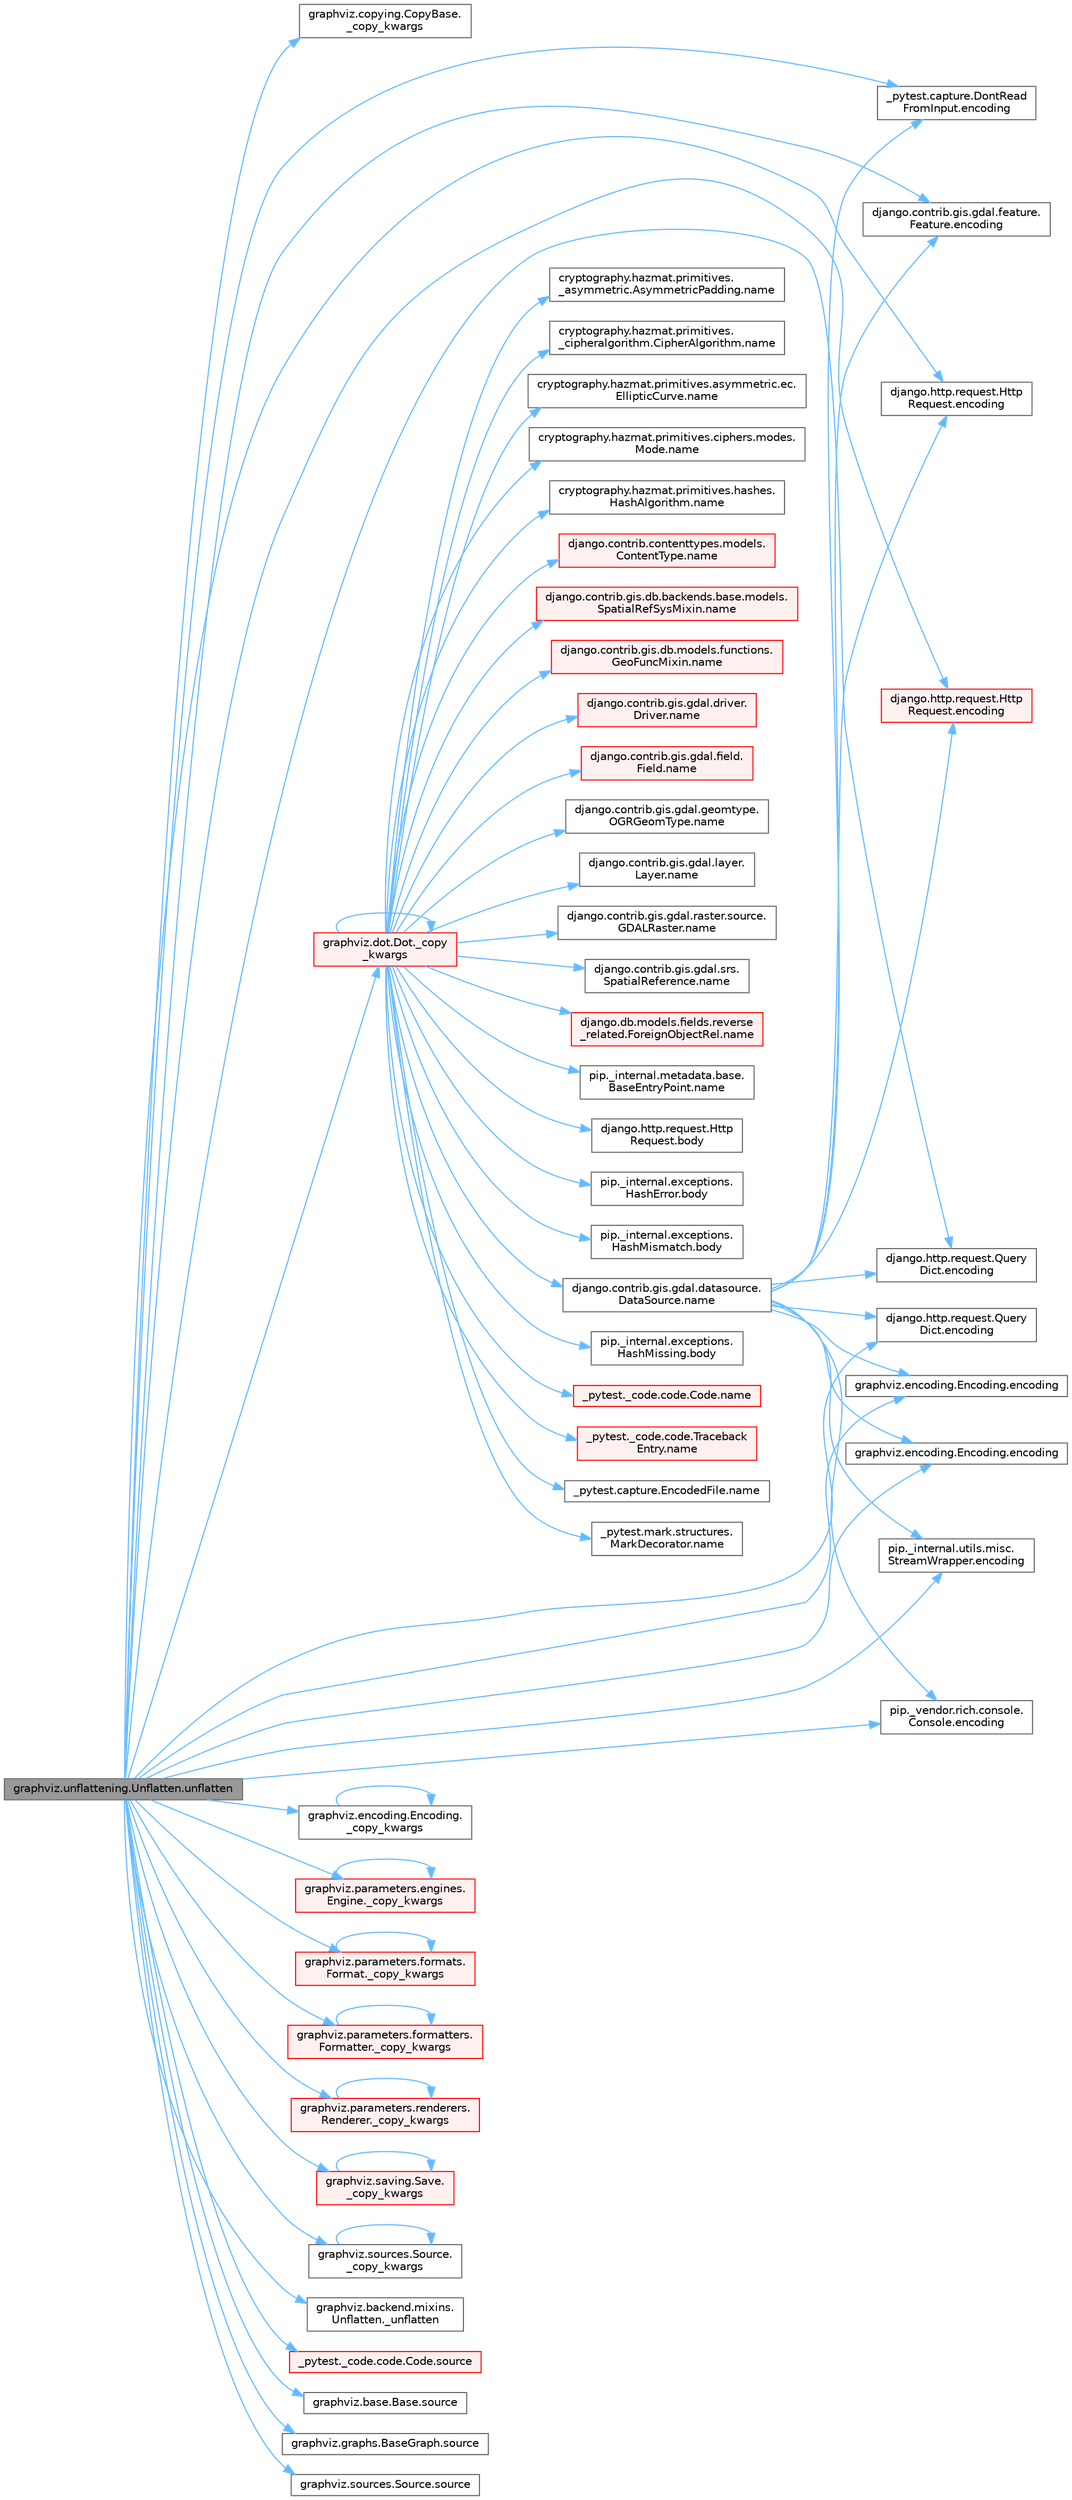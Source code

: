 digraph "graphviz.unflattening.Unflatten.unflatten"
{
 // LATEX_PDF_SIZE
  bgcolor="transparent";
  edge [fontname=Helvetica,fontsize=10,labelfontname=Helvetica,labelfontsize=10];
  node [fontname=Helvetica,fontsize=10,shape=box,height=0.2,width=0.4];
  rankdir="LR";
  Node1 [id="Node000001",label="graphviz.unflattening.Unflatten.unflatten",height=0.2,width=0.4,color="gray40", fillcolor="grey60", style="filled", fontcolor="black",tooltip=" "];
  Node1 -> Node2 [id="edge1_Node000001_Node000002",color="steelblue1",style="solid",tooltip=" "];
  Node2 [id="Node000002",label="graphviz.copying.CopyBase.\l_copy_kwargs",height=0.2,width=0.4,color="grey40", fillcolor="white", style="filled",URL="$classgraphviz_1_1copying_1_1_copy_base.html#a5d46270ce683eb1a23978f4d6639645e",tooltip=" "];
  Node1 -> Node3 [id="edge2_Node000001_Node000003",color="steelblue1",style="solid",tooltip=" "];
  Node3 [id="Node000003",label="graphviz.dot.Dot._copy\l_kwargs",height=0.2,width=0.4,color="red", fillcolor="#FFF0F0", style="filled",URL="$classgraphviz_1_1dot_1_1_dot.html#a0df662fbb99d266afde0de82227d72e9",tooltip=" "];
  Node3 -> Node3 [id="edge3_Node000003_Node000003",color="steelblue1",style="solid",tooltip=" "];
  Node3 -> Node4 [id="edge4_Node000003_Node000004",color="steelblue1",style="solid",tooltip=" "];
  Node4 [id="Node000004",label="django.http.request.Http\lRequest.body",height=0.2,width=0.4,color="grey40", fillcolor="white", style="filled",URL="$classdjango_1_1http_1_1request_1_1_http_request.html#a0c776b91cea1a69dafe5dce09b6f96f1",tooltip=" "];
  Node3 -> Node5 [id="edge5_Node000003_Node000005",color="steelblue1",style="solid",tooltip=" "];
  Node5 [id="Node000005",label="pip._internal.exceptions.\lHashError.body",height=0.2,width=0.4,color="grey40", fillcolor="white", style="filled",URL="$classpip_1_1__internal_1_1exceptions_1_1_hash_error.html#a8b1a0890122218544dd1a3e23c416431",tooltip=" "];
  Node3 -> Node6 [id="edge6_Node000003_Node000006",color="steelblue1",style="solid",tooltip=" "];
  Node6 [id="Node000006",label="pip._internal.exceptions.\lHashMismatch.body",height=0.2,width=0.4,color="grey40", fillcolor="white", style="filled",URL="$classpip_1_1__internal_1_1exceptions_1_1_hash_mismatch.html#a24c9ffc7b9a48c74ac53439d56a05dc6",tooltip=" "];
  Node3 -> Node7 [id="edge7_Node000003_Node000007",color="steelblue1",style="solid",tooltip=" "];
  Node7 [id="Node000007",label="pip._internal.exceptions.\lHashMissing.body",height=0.2,width=0.4,color="grey40", fillcolor="white", style="filled",URL="$classpip_1_1__internal_1_1exceptions_1_1_hash_missing.html#afe037f000b99010da015d0209089d6dd",tooltip=" "];
  Node3 -> Node8 [id="edge8_Node000003_Node000008",color="steelblue1",style="solid",tooltip=" "];
  Node8 [id="Node000008",label="_pytest._code.code.Code.name",height=0.2,width=0.4,color="red", fillcolor="#FFF0F0", style="filled",URL="$class__pytest_1_1__code_1_1code_1_1_code.html#a1f3cbc53ca6df4a1bab12183694b6e78",tooltip=" "];
  Node3 -> Node20 [id="edge9_Node000003_Node000020",color="steelblue1",style="solid",tooltip=" "];
  Node20 [id="Node000020",label="_pytest._code.code.Traceback\lEntry.name",height=0.2,width=0.4,color="red", fillcolor="#FFF0F0", style="filled",URL="$class__pytest_1_1__code_1_1code_1_1_traceback_entry.html#a106b95c0753f41669fbfb8ee4c11ad3d",tooltip=" "];
  Node3 -> Node22 [id="edge10_Node000003_Node000022",color="steelblue1",style="solid",tooltip=" "];
  Node22 [id="Node000022",label="_pytest.capture.EncodedFile.name",height=0.2,width=0.4,color="grey40", fillcolor="white", style="filled",URL="$class__pytest_1_1capture_1_1_encoded_file.html#a738c73b5de21c7261d9e51f71e4f0397",tooltip=" "];
  Node3 -> Node23 [id="edge11_Node000003_Node000023",color="steelblue1",style="solid",tooltip=" "];
  Node23 [id="Node000023",label="_pytest.mark.structures.\lMarkDecorator.name",height=0.2,width=0.4,color="grey40", fillcolor="white", style="filled",URL="$class__pytest_1_1mark_1_1structures_1_1_mark_decorator.html#ae8f66760cda125450e0e3bd38689c72f",tooltip=" "];
  Node3 -> Node24 [id="edge12_Node000003_Node000024",color="steelblue1",style="solid",tooltip=" "];
  Node24 [id="Node000024",label="cryptography.hazmat.primitives.\l_asymmetric.AsymmetricPadding.name",height=0.2,width=0.4,color="grey40", fillcolor="white", style="filled",URL="$classcryptography_1_1hazmat_1_1primitives_1_1__asymmetric_1_1_asymmetric_padding.html#a8f72e8284cb336861a873ed5ce0e39b5",tooltip=" "];
  Node3 -> Node25 [id="edge13_Node000003_Node000025",color="steelblue1",style="solid",tooltip=" "];
  Node25 [id="Node000025",label="cryptography.hazmat.primitives.\l_cipheralgorithm.CipherAlgorithm.name",height=0.2,width=0.4,color="grey40", fillcolor="white", style="filled",URL="$classcryptography_1_1hazmat_1_1primitives_1_1__cipheralgorithm_1_1_cipher_algorithm.html#a50567a5c3388450ab7aa883ab34a1ac7",tooltip=" "];
  Node3 -> Node26 [id="edge14_Node000003_Node000026",color="steelblue1",style="solid",tooltip=" "];
  Node26 [id="Node000026",label="cryptography.hazmat.primitives.asymmetric.ec.\lEllipticCurve.name",height=0.2,width=0.4,color="grey40", fillcolor="white", style="filled",URL="$classcryptography_1_1hazmat_1_1primitives_1_1asymmetric_1_1ec_1_1_elliptic_curve.html#a2775c4e945309a6c7ea33dace1698a60",tooltip=" "];
  Node3 -> Node27 [id="edge15_Node000003_Node000027",color="steelblue1",style="solid",tooltip=" "];
  Node27 [id="Node000027",label="cryptography.hazmat.primitives.ciphers.modes.\lMode.name",height=0.2,width=0.4,color="grey40", fillcolor="white", style="filled",URL="$classcryptography_1_1hazmat_1_1primitives_1_1ciphers_1_1modes_1_1_mode.html#a99d93fd1370a2abbb5bb5cffbd5ff0f7",tooltip=" "];
  Node3 -> Node28 [id="edge16_Node000003_Node000028",color="steelblue1",style="solid",tooltip=" "];
  Node28 [id="Node000028",label="cryptography.hazmat.primitives.hashes.\lHashAlgorithm.name",height=0.2,width=0.4,color="grey40", fillcolor="white", style="filled",URL="$classcryptography_1_1hazmat_1_1primitives_1_1hashes_1_1_hash_algorithm.html#a42c7e1582d9b46a015774af9e5cbbb0b",tooltip=" "];
  Node3 -> Node29 [id="edge17_Node000003_Node000029",color="steelblue1",style="solid",tooltip=" "];
  Node29 [id="Node000029",label="django.contrib.contenttypes.models.\lContentType.name",height=0.2,width=0.4,color="red", fillcolor="#FFF0F0", style="filled",URL="$classdjango_1_1contrib_1_1contenttypes_1_1models_1_1_content_type.html#a305b62f56597bb2e4823dcf5e6ccdcf8",tooltip=" "];
  Node3 -> Node31 [id="edge18_Node000003_Node000031",color="steelblue1",style="solid",tooltip=" "];
  Node31 [id="Node000031",label="django.contrib.gis.db.backends.base.models.\lSpatialRefSysMixin.name",height=0.2,width=0.4,color="red", fillcolor="#FFF0F0", style="filled",URL="$classdjango_1_1contrib_1_1gis_1_1db_1_1backends_1_1base_1_1models_1_1_spatial_ref_sys_mixin.html#a56fe36e786b49160249395f453dd1cab",tooltip=" "];
  Node3 -> Node61 [id="edge19_Node000003_Node000061",color="steelblue1",style="solid",tooltip=" "];
  Node61 [id="Node000061",label="django.contrib.gis.db.models.functions.\lGeoFuncMixin.name",height=0.2,width=0.4,color="red", fillcolor="#FFF0F0", style="filled",URL="$classdjango_1_1contrib_1_1gis_1_1db_1_1models_1_1functions_1_1_geo_func_mixin.html#adeeb6b2c9db337396468712e919af622",tooltip=" "];
  Node3 -> Node62 [id="edge20_Node000003_Node000062",color="steelblue1",style="solid",tooltip=" "];
  Node62 [id="Node000062",label="django.contrib.gis.gdal.datasource.\lDataSource.name",height=0.2,width=0.4,color="grey40", fillcolor="white", style="filled",URL="$classdjango_1_1contrib_1_1gis_1_1gdal_1_1datasource_1_1_data_source.html#aaa98728c7ef6f4d96c689550e8af3ed5",tooltip=" "];
  Node62 -> Node63 [id="edge21_Node000062_Node000063",color="steelblue1",style="solid",tooltip=" "];
  Node63 [id="Node000063",label="_pytest.capture.DontRead\lFromInput.encoding",height=0.2,width=0.4,color="grey40", fillcolor="white", style="filled",URL="$class__pytest_1_1capture_1_1_dont_read_from_input.html#a40a0e1b26db1f2cf579f1ab5d3903097",tooltip=" "];
  Node62 -> Node64 [id="edge22_Node000062_Node000064",color="steelblue1",style="solid",tooltip=" "];
  Node64 [id="Node000064",label="django.contrib.gis.gdal.feature.\lFeature.encoding",height=0.2,width=0.4,color="grey40", fillcolor="white", style="filled",URL="$classdjango_1_1contrib_1_1gis_1_1gdal_1_1feature_1_1_feature.html#a61ef7866406f46787c45d0040e4f2588",tooltip=" "];
  Node62 -> Node65 [id="edge23_Node000062_Node000065",color="steelblue1",style="solid",tooltip=" "];
  Node65 [id="Node000065",label="django.http.request.Http\lRequest.encoding",height=0.2,width=0.4,color="grey40", fillcolor="white", style="filled",URL="$classdjango_1_1http_1_1request_1_1_http_request.html#affc440df209dd1fb33d63b8fce39f3b2",tooltip=" "];
  Node62 -> Node66 [id="edge24_Node000062_Node000066",color="steelblue1",style="solid",tooltip=" "];
  Node66 [id="Node000066",label="django.http.request.Http\lRequest.encoding",height=0.2,width=0.4,color="red", fillcolor="#FFF0F0", style="filled",URL="$classdjango_1_1http_1_1request_1_1_http_request.html#a09c32945992a963608d955c2618ead79",tooltip=" "];
  Node62 -> Node70 [id="edge25_Node000062_Node000070",color="steelblue1",style="solid",tooltip=" "];
  Node70 [id="Node000070",label="django.http.request.Query\lDict.encoding",height=0.2,width=0.4,color="grey40", fillcolor="white", style="filled",URL="$classdjango_1_1http_1_1request_1_1_query_dict.html#ae1a9e4aa8ebe4d1dd0aa02e9388b0acd",tooltip=" "];
  Node62 -> Node71 [id="edge26_Node000062_Node000071",color="steelblue1",style="solid",tooltip=" "];
  Node71 [id="Node000071",label="django.http.request.Query\lDict.encoding",height=0.2,width=0.4,color="grey40", fillcolor="white", style="filled",URL="$classdjango_1_1http_1_1request_1_1_query_dict.html#aade836c6d0fadbe21ef181917ca28ea8",tooltip=" "];
  Node62 -> Node72 [id="edge27_Node000062_Node000072",color="steelblue1",style="solid",tooltip=" "];
  Node72 [id="Node000072",label="graphviz.encoding.Encoding.encoding",height=0.2,width=0.4,color="grey40", fillcolor="white", style="filled",URL="$classgraphviz_1_1encoding_1_1_encoding.html#a4be64c43fe62823ffb51d9d4706f3c3d",tooltip=" "];
  Node62 -> Node73 [id="edge28_Node000062_Node000073",color="steelblue1",style="solid",tooltip=" "];
  Node73 [id="Node000073",label="graphviz.encoding.Encoding.encoding",height=0.2,width=0.4,color="grey40", fillcolor="white", style="filled",URL="$classgraphviz_1_1encoding_1_1_encoding.html#ade16bad413f6cc9b3776aa3c580e7251",tooltip=" "];
  Node62 -> Node74 [id="edge29_Node000062_Node000074",color="steelblue1",style="solid",tooltip=" "];
  Node74 [id="Node000074",label="pip._internal.utils.misc.\lStreamWrapper.encoding",height=0.2,width=0.4,color="grey40", fillcolor="white", style="filled",URL="$classpip_1_1__internal_1_1utils_1_1misc_1_1_stream_wrapper.html#ae516d377684b88c1d5ed9b0b670a2a0b",tooltip=" "];
  Node62 -> Node75 [id="edge30_Node000062_Node000075",color="steelblue1",style="solid",tooltip=" "];
  Node75 [id="Node000075",label="pip._vendor.rich.console.\lConsole.encoding",height=0.2,width=0.4,color="grey40", fillcolor="white", style="filled",URL="$classpip_1_1__vendor_1_1rich_1_1console_1_1_console.html#aaa95f0495607d199f34c4ebd90ea1cfe",tooltip=" "];
  Node3 -> Node76 [id="edge31_Node000003_Node000076",color="steelblue1",style="solid",tooltip=" "];
  Node76 [id="Node000076",label="django.contrib.gis.gdal.driver.\lDriver.name",height=0.2,width=0.4,color="red", fillcolor="#FFF0F0", style="filled",URL="$classdjango_1_1contrib_1_1gis_1_1gdal_1_1driver_1_1_driver.html#aaa5d4d1b9fd762839db84d1e56e36b7f",tooltip=" "];
  Node3 -> Node77 [id="edge32_Node000003_Node000077",color="steelblue1",style="solid",tooltip=" "];
  Node77 [id="Node000077",label="django.contrib.gis.gdal.field.\lField.name",height=0.2,width=0.4,color="red", fillcolor="#FFF0F0", style="filled",URL="$classdjango_1_1contrib_1_1gis_1_1gdal_1_1field_1_1_field.html#a28a3b0af5006d5abf34d5b1497011368",tooltip=" "];
  Node3 -> Node78 [id="edge33_Node000003_Node000078",color="steelblue1",style="solid",tooltip=" "];
  Node78 [id="Node000078",label="django.contrib.gis.gdal.geomtype.\lOGRGeomType.name",height=0.2,width=0.4,color="grey40", fillcolor="white", style="filled",URL="$classdjango_1_1contrib_1_1gis_1_1gdal_1_1geomtype_1_1_o_g_r_geom_type.html#a719b3100682ab8df79fd8a2484163b8e",tooltip=" "];
  Node3 -> Node79 [id="edge34_Node000003_Node000079",color="steelblue1",style="solid",tooltip=" "];
  Node79 [id="Node000079",label="django.contrib.gis.gdal.layer.\lLayer.name",height=0.2,width=0.4,color="grey40", fillcolor="white", style="filled",URL="$classdjango_1_1contrib_1_1gis_1_1gdal_1_1layer_1_1_layer.html#a53791d8e2fe8b1ca86b426a625e7d66c",tooltip=" "];
  Node3 -> Node80 [id="edge35_Node000003_Node000080",color="steelblue1",style="solid",tooltip=" "];
  Node80 [id="Node000080",label="django.contrib.gis.gdal.raster.source.\lGDALRaster.name",height=0.2,width=0.4,color="grey40", fillcolor="white", style="filled",URL="$classdjango_1_1contrib_1_1gis_1_1gdal_1_1raster_1_1source_1_1_g_d_a_l_raster.html#a6cca2a8eca0ab4ff2e89f0f0cce590d1",tooltip=" "];
  Node3 -> Node81 [id="edge36_Node000003_Node000081",color="steelblue1",style="solid",tooltip=" "];
  Node81 [id="Node000081",label="django.contrib.gis.gdal.srs.\lSpatialReference.name",height=0.2,width=0.4,color="grey40", fillcolor="white", style="filled",URL="$classdjango_1_1contrib_1_1gis_1_1gdal_1_1srs_1_1_spatial_reference.html#ac2c9d37b41ae1a91ca63a7046590d603",tooltip=" "];
  Node3 -> Node82 [id="edge37_Node000003_Node000082",color="steelblue1",style="solid",tooltip=" "];
  Node82 [id="Node000082",label="django.db.models.fields.reverse\l_related.ForeignObjectRel.name",height=0.2,width=0.4,color="red", fillcolor="#FFF0F0", style="filled",URL="$classdjango_1_1db_1_1models_1_1fields_1_1reverse__related_1_1_foreign_object_rel.html#a5c0c2387142987d2c9582e677e90b5d7",tooltip=" "];
  Node3 -> Node395 [id="edge38_Node000003_Node000395",color="steelblue1",style="solid",tooltip=" "];
  Node395 [id="Node000395",label="pip._internal.metadata.base.\lBaseEntryPoint.name",height=0.2,width=0.4,color="grey40", fillcolor="white", style="filled",URL="$classpip_1_1__internal_1_1metadata_1_1base_1_1_base_entry_point.html#acd0c7299966258aeb0876da26520233d",tooltip=" "];
  Node1 -> Node2531 [id="edge39_Node000001_Node002531",color="steelblue1",style="solid",tooltip=" "];
  Node2531 [id="Node002531",label="graphviz.encoding.Encoding.\l_copy_kwargs",height=0.2,width=0.4,color="grey40", fillcolor="white", style="filled",URL="$classgraphviz_1_1encoding_1_1_encoding.html#ab7d3dc465b30aac8f4a615397da57153",tooltip=" "];
  Node2531 -> Node2531 [id="edge40_Node002531_Node002531",color="steelblue1",style="solid",tooltip=" "];
  Node1 -> Node2532 [id="edge41_Node000001_Node002532",color="steelblue1",style="solid",tooltip=" "];
  Node2532 [id="Node002532",label="graphviz.parameters.engines.\lEngine._copy_kwargs",height=0.2,width=0.4,color="red", fillcolor="#FFF0F0", style="filled",URL="$classgraphviz_1_1parameters_1_1engines_1_1_engine.html#a1b295470c4e88104b1372ed987d3411f",tooltip=" "];
  Node2532 -> Node2532 [id="edge42_Node002532_Node002532",color="steelblue1",style="solid",tooltip=" "];
  Node1 -> Node2534 [id="edge43_Node000001_Node002534",color="steelblue1",style="solid",tooltip=" "];
  Node2534 [id="Node002534",label="graphviz.parameters.formats.\lFormat._copy_kwargs",height=0.2,width=0.4,color="red", fillcolor="#FFF0F0", style="filled",URL="$classgraphviz_1_1parameters_1_1formats_1_1_format.html#a41bcbad4da5d9b9a00e9d3a83ae04bca",tooltip=" "];
  Node2534 -> Node2534 [id="edge44_Node002534_Node002534",color="steelblue1",style="solid",tooltip=" "];
  Node1 -> Node2535 [id="edge45_Node000001_Node002535",color="steelblue1",style="solid",tooltip=" "];
  Node2535 [id="Node002535",label="graphviz.parameters.formatters.\lFormatter._copy_kwargs",height=0.2,width=0.4,color="red", fillcolor="#FFF0F0", style="filled",URL="$classgraphviz_1_1parameters_1_1formatters_1_1_formatter.html#abca5b2a3863d9041fb22fce834fdcfee",tooltip=" "];
  Node2535 -> Node2535 [id="edge46_Node002535_Node002535",color="steelblue1",style="solid",tooltip=" "];
  Node1 -> Node2536 [id="edge47_Node000001_Node002536",color="steelblue1",style="solid",tooltip=" "];
  Node2536 [id="Node002536",label="graphviz.parameters.renderers.\lRenderer._copy_kwargs",height=0.2,width=0.4,color="red", fillcolor="#FFF0F0", style="filled",URL="$classgraphviz_1_1parameters_1_1renderers_1_1_renderer.html#ae9e6fac7d2aa9f56bcf131cd24f4b0be",tooltip=" "];
  Node2536 -> Node2536 [id="edge48_Node002536_Node002536",color="steelblue1",style="solid",tooltip=" "];
  Node1 -> Node2537 [id="edge49_Node000001_Node002537",color="steelblue1",style="solid",tooltip=" "];
  Node2537 [id="Node002537",label="graphviz.saving.Save.\l_copy_kwargs",height=0.2,width=0.4,color="red", fillcolor="#FFF0F0", style="filled",URL="$classgraphviz_1_1saving_1_1_save.html#a3e0bdd953aa85f02af5473ff061fc387",tooltip=" "];
  Node2537 -> Node2537 [id="edge50_Node002537_Node002537",color="steelblue1",style="solid",tooltip=" "];
  Node1 -> Node2538 [id="edge51_Node000001_Node002538",color="steelblue1",style="solid",tooltip=" "];
  Node2538 [id="Node002538",label="graphviz.sources.Source.\l_copy_kwargs",height=0.2,width=0.4,color="grey40", fillcolor="white", style="filled",URL="$classgraphviz_1_1sources_1_1_source.html#a968f29c64d6f2bbc8b7dfbac1afa5270",tooltip=" "];
  Node2538 -> Node2538 [id="edge52_Node002538_Node002538",color="steelblue1",style="solid",tooltip=" "];
  Node1 -> Node4526 [id="edge53_Node000001_Node004526",color="steelblue1",style="solid",tooltip=" "];
  Node4526 [id="Node004526",label="graphviz.backend.mixins.\lUnflatten._unflatten",height=0.2,width=0.4,color="grey40", fillcolor="white", style="filled",URL="$classgraphviz_1_1backend_1_1mixins_1_1_unflatten.html#aca9b10f6eb2f90949b40c3815a36918b",tooltip=" "];
  Node1 -> Node63 [id="edge54_Node000001_Node000063",color="steelblue1",style="solid",tooltip=" "];
  Node1 -> Node64 [id="edge55_Node000001_Node000064",color="steelblue1",style="solid",tooltip=" "];
  Node1 -> Node65 [id="edge56_Node000001_Node000065",color="steelblue1",style="solid",tooltip=" "];
  Node1 -> Node66 [id="edge57_Node000001_Node000066",color="steelblue1",style="solid",tooltip=" "];
  Node1 -> Node70 [id="edge58_Node000001_Node000070",color="steelblue1",style="solid",tooltip=" "];
  Node1 -> Node71 [id="edge59_Node000001_Node000071",color="steelblue1",style="solid",tooltip=" "];
  Node1 -> Node72 [id="edge60_Node000001_Node000072",color="steelblue1",style="solid",tooltip=" "];
  Node1 -> Node73 [id="edge61_Node000001_Node000073",color="steelblue1",style="solid",tooltip=" "];
  Node1 -> Node74 [id="edge62_Node000001_Node000074",color="steelblue1",style="solid",tooltip=" "];
  Node1 -> Node75 [id="edge63_Node000001_Node000075",color="steelblue1",style="solid",tooltip=" "];
  Node1 -> Node39 [id="edge64_Node000001_Node000039",color="steelblue1",style="solid",tooltip=" "];
  Node39 [id="Node000039",label="_pytest._code.code.Code.source",height=0.2,width=0.4,color="red", fillcolor="#FFF0F0", style="filled",URL="$class__pytest_1_1__code_1_1code_1_1_code.html#a22f60644a8fa658ab754ddca0bcb31fd",tooltip=" "];
  Node1 -> Node40 [id="edge65_Node000001_Node000040",color="steelblue1",style="solid",tooltip=" "];
  Node40 [id="Node000040",label="graphviz.base.Base.source",height=0.2,width=0.4,color="grey40", fillcolor="white", style="filled",URL="$classgraphviz_1_1base_1_1_base.html#a5eb46caf8c88716e5741b7b2404d4c75",tooltip=" "];
  Node1 -> Node41 [id="edge66_Node000001_Node000041",color="steelblue1",style="solid",tooltip=" "];
  Node41 [id="Node000041",label="graphviz.graphs.BaseGraph.source",height=0.2,width=0.4,color="grey40", fillcolor="white", style="filled",URL="$classgraphviz_1_1graphs_1_1_base_graph.html#a8aad62397887cb67daf6812db5328f6b",tooltip=" "];
  Node1 -> Node42 [id="edge67_Node000001_Node000042",color="steelblue1",style="solid",tooltip=" "];
  Node42 [id="Node000042",label="graphviz.sources.Source.source",height=0.2,width=0.4,color="grey40", fillcolor="white", style="filled",URL="$classgraphviz_1_1sources_1_1_source.html#a3e4b80b77671f18910b3f30a89f93a14",tooltip=" "];
}
